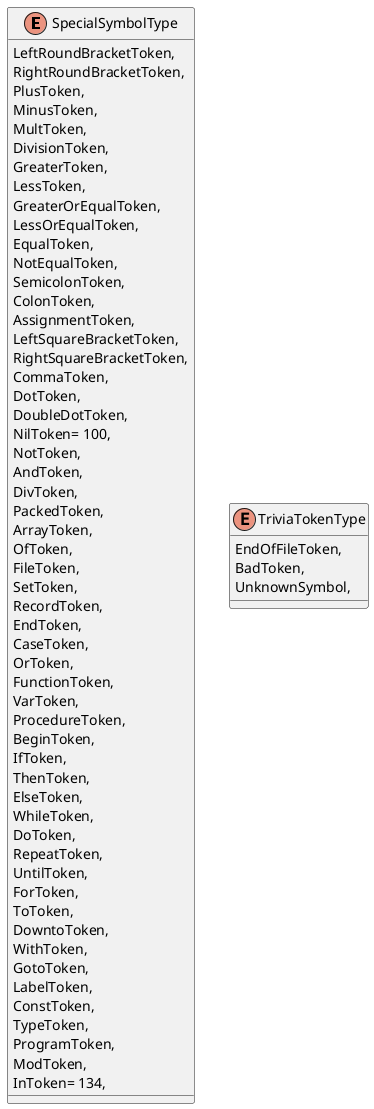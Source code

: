@startuml
enum SpecialSymbolType {
    LeftRoundBracketToken,
    RightRoundBracketToken,
    PlusToken,
    MinusToken,
    MultToken,
    DivisionToken,
    GreaterToken,
    LessToken,
    GreaterOrEqualToken,
    LessOrEqualToken,
    EqualToken,
    NotEqualToken,
    SemicolonToken,
    ColonToken,
    AssignmentToken,
    LeftSquareBracketToken,
    RightSquareBracketToken,
    CommaToken,
    DotToken,
    DoubleDotToken,
    NilToken= 100,
    NotToken,
    AndToken,
    DivToken,
    PackedToken,
    ArrayToken,
    OfToken,
    FileToken,
    SetToken,
    RecordToken,
    EndToken,
    CaseToken,
    OrToken,
    FunctionToken,
    VarToken,
    ProcedureToken,
    BeginToken,
    IfToken,
    ThenToken,
    ElseToken,
    WhileToken,
    DoToken,
    RepeatToken,
    UntilToken,
    ForToken,
    ToToken,
    DowntoToken,
    WithToken,
    GotoToken,
    LabelToken,
    ConstToken,
    TypeToken,
    ProgramToken,
    ModToken,
    InToken= 134,
}
enum TriviaTokenType {
    EndOfFileToken,
    BadToken,
    UnknownSymbol,
}
@enduml
